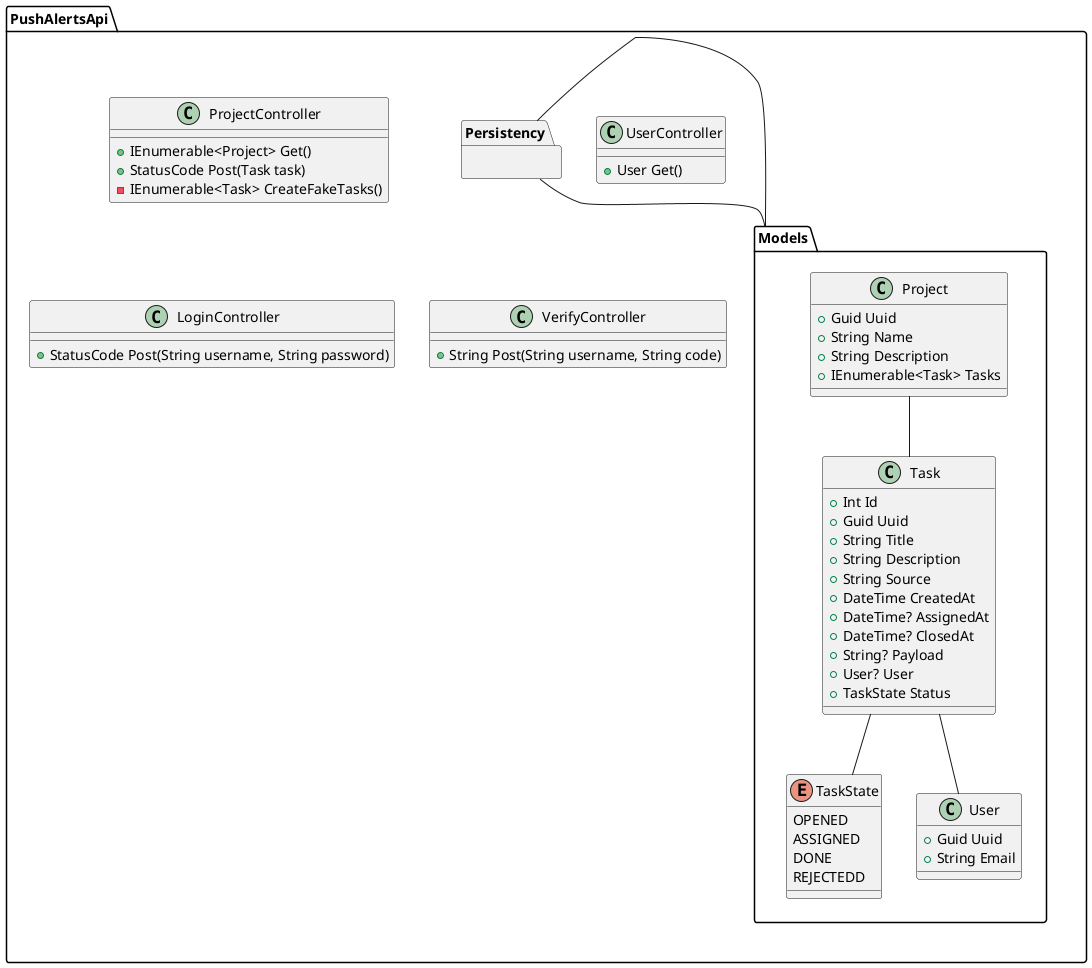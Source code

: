 @startuml

package PushAlertsApi {
    class ProjectController {
        +IEnumerable<Project> Get()
        +StatusCode Post(Task task)
        -IEnumerable<Task> CreateFakeTasks()
    }
    class UserController {
        +User Get()
    }
    class LoginController {
        +StatusCode Post(String username, String password)
    }
    class VerifyController {
        +String Post(String username, String code)
    }
}

package PushAlertsApi.Models {
    class Project {
        +Guid Uuid
        +String Name
        +String Description
        +IEnumerable<Task> Tasks
    }

    class Task {
        +Int Id
        +Guid Uuid
        +String Title
        +String Description
        +String Source
        +DateTime CreatedAt
        +DateTime? AssignedAt
        +DateTime? ClosedAt
        +String? Payload
        +User? User
        +TaskState Status
    }

    enum TaskState {
        OPENED
        ASSIGNED
        DONE
        REJECTEDD
    }

    class User {
        +Guid Uuid
        +String Email
    }
}

package PushAlertsApi.Persistency {
}

PushAlertsApi -- PushAlertsApi.Models
PushAlertsApi -- PushAlertsApi.Persistency
PushAlertsApi.Persistency -- PushAlertsApi.Models

Task -- User
Task -- TaskState
Project -- Task
@enduml